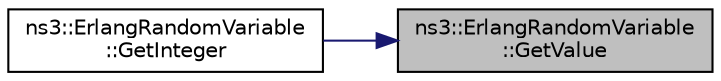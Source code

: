 digraph "ns3::ErlangRandomVariable::GetValue"
{
 // LATEX_PDF_SIZE
  edge [fontname="Helvetica",fontsize="10",labelfontname="Helvetica",labelfontsize="10"];
  node [fontname="Helvetica",fontsize="10",shape=record];
  rankdir="RL";
  Node1 [label="ns3::ErlangRandomVariable\l::GetValue",height=0.2,width=0.4,color="black", fillcolor="grey75", style="filled", fontcolor="black",tooltip="Returns a random double from an Erlang distribution with the current k and lambda."];
  Node1 -> Node2 [dir="back",color="midnightblue",fontsize="10",style="solid",fontname="Helvetica"];
  Node2 [label="ns3::ErlangRandomVariable\l::GetInteger",height=0.2,width=0.4,color="black", fillcolor="white", style="filled",URL="$classns3_1_1_erlang_random_variable.html#ac09b5763ce698aed7dd662f9459ecd9a",tooltip="Returns a random unsigned integer from an Erlang distribution with the specified k and lambda."];
}
